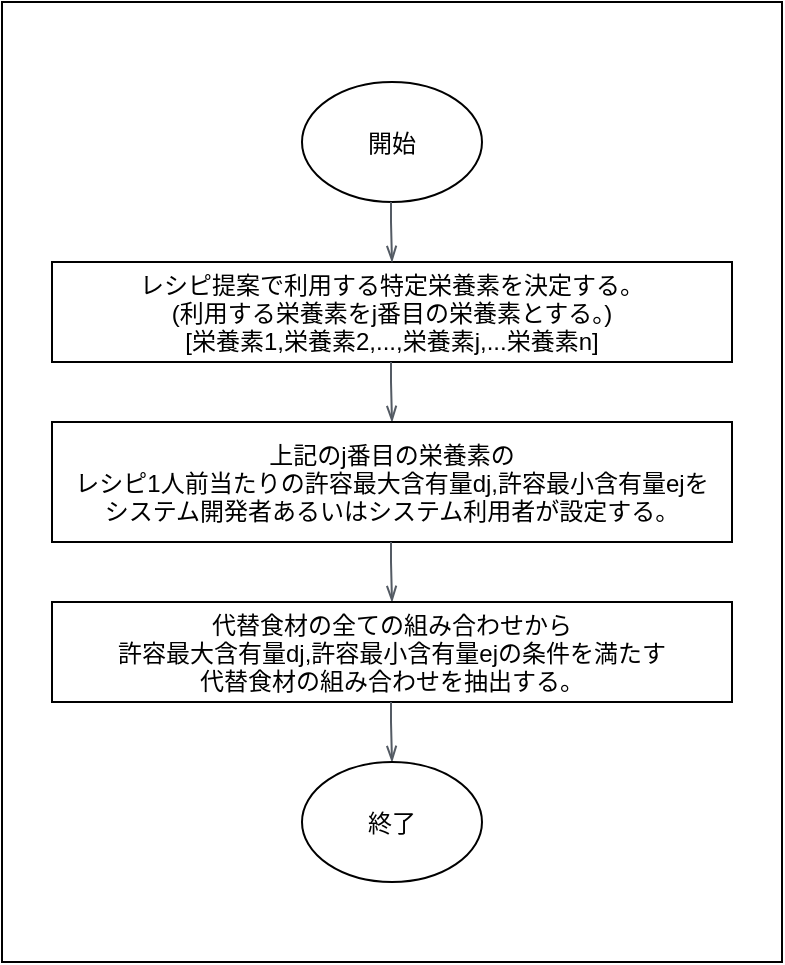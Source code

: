 <mxfile version="14.7.3" type="github">
  <diagram id="-GdPQ9BeZMQRRu7nCC9y" name="Page-1">
    <mxGraphModel dx="868" dy="450" grid="1" gridSize="10" guides="1" tooltips="1" connect="1" arrows="1" fold="1" page="1" pageScale="1" pageWidth="827" pageHeight="1169" math="0" shadow="0">
      <root>
        <mxCell id="0" />
        <mxCell id="1" parent="0" />
        <mxCell id="vX-vixm7UbsISbDQlSkW-2" value="" style="rounded=0;whiteSpace=wrap;html=1;" vertex="1" parent="1">
          <mxGeometry x="170" y="120" width="390" height="480" as="geometry" />
        </mxCell>
        <mxCell id="vX-vixm7UbsISbDQlSkW-3" value="" style="ellipse;whiteSpace=wrap;html=1;" vertex="1" parent="1">
          <mxGeometry x="320" y="160" width="90" height="60" as="geometry" />
        </mxCell>
        <mxCell id="vX-vixm7UbsISbDQlSkW-5" value="開始" style="text;align=center;verticalAlign=middle;resizable=0;points=[];autosize=1;strokeColor=none;" vertex="1" parent="1">
          <mxGeometry x="345" y="180" width="40" height="20" as="geometry" />
        </mxCell>
        <mxCell id="vX-vixm7UbsISbDQlSkW-6" value="" style="rounded=0;whiteSpace=wrap;html=1;" vertex="1" parent="1">
          <mxGeometry x="195" y="250" width="340" height="50" as="geometry" />
        </mxCell>
        <mxCell id="vX-vixm7UbsISbDQlSkW-7" value="レシピ提案で利用する特定栄養素を決定する。&#xa;(利用する栄養素をj番目の栄養素とする。)&#xa;[栄養素1,栄養素2,...,栄養素j,...栄養素n]" style="text;align=center;verticalAlign=middle;resizable=0;points=[];autosize=1;strokeColor=none;" vertex="1" parent="1">
          <mxGeometry x="230" y="250" width="270" height="50" as="geometry" />
        </mxCell>
        <mxCell id="vX-vixm7UbsISbDQlSkW-9" value="" style="edgeStyle=orthogonalEdgeStyle;html=1;endArrow=openThin;elbow=vertical;startArrow=none;endFill=0;strokeColor=#545B64;rounded=0;" edge="1" parent="1">
          <mxGeometry width="100" relative="1" as="geometry">
            <mxPoint x="364.5" y="220" as="sourcePoint" />
            <mxPoint x="365" y="250" as="targetPoint" />
            <Array as="points">
              <mxPoint x="365" y="230" />
              <mxPoint x="365" y="230" />
            </Array>
          </mxGeometry>
        </mxCell>
        <mxCell id="vX-vixm7UbsISbDQlSkW-12" value="" style="edgeStyle=orthogonalEdgeStyle;html=1;endArrow=openThin;elbow=vertical;startArrow=none;endFill=0;strokeColor=#545B64;rounded=0;" edge="1" parent="1">
          <mxGeometry width="100" relative="1" as="geometry">
            <mxPoint x="364.5" y="300" as="sourcePoint" />
            <mxPoint x="365" y="330" as="targetPoint" />
            <Array as="points">
              <mxPoint x="365" y="310" />
              <mxPoint x="365" y="310" />
            </Array>
          </mxGeometry>
        </mxCell>
        <mxCell id="vX-vixm7UbsISbDQlSkW-13" value="" style="verticalLabelPosition=bottom;verticalAlign=top;html=1;shape=mxgraph.basic.rect;fillColor2=none;strokeWidth=1;size=20;indent=5;rounded=0;labelBackgroundColor=#ffffff;sketch=0;fillColor=none;labelBorderColor=none;" vertex="1" parent="1">
          <mxGeometry x="195" y="330" width="340" height="60" as="geometry" />
        </mxCell>
        <mxCell id="vX-vixm7UbsISbDQlSkW-14" value="上記のj番目の栄養素の&#xa;レシピ1人前当たりの許容最大含有量dj,許容最小含有量ejを&#xa;システム開発者あるいはシステム利用者が設定する。" style="text;align=center;verticalAlign=middle;resizable=0;points=[];autosize=1;" vertex="1" parent="1">
          <mxGeometry x="200" y="335" width="330" height="50" as="geometry" />
        </mxCell>
        <mxCell id="vX-vixm7UbsISbDQlSkW-15" value="" style="edgeStyle=orthogonalEdgeStyle;html=1;endArrow=openThin;elbow=vertical;startArrow=none;endFill=0;strokeColor=#545B64;rounded=0;" edge="1" parent="1">
          <mxGeometry width="100" relative="1" as="geometry">
            <mxPoint x="364.5" y="390" as="sourcePoint" />
            <mxPoint x="365" y="420" as="targetPoint" />
            <Array as="points">
              <mxPoint x="365" y="400" />
              <mxPoint x="365" y="400" />
            </Array>
          </mxGeometry>
        </mxCell>
        <mxCell id="vX-vixm7UbsISbDQlSkW-18" value="" style="rounded=0;whiteSpace=wrap;html=1;" vertex="1" parent="1">
          <mxGeometry x="195" y="420" width="340" height="50" as="geometry" />
        </mxCell>
        <mxCell id="vX-vixm7UbsISbDQlSkW-19" value="代替食材の全ての組み合わせから&#xa;許容最大含有量dj,許容最小含有量ejの条件を満たす&#xa;代替食材の組み合わせを抽出する。" style="text;align=center;verticalAlign=middle;resizable=0;points=[];autosize=1;strokeColor=none;" vertex="1" parent="1">
          <mxGeometry x="220" y="420" width="290" height="50" as="geometry" />
        </mxCell>
        <mxCell id="vX-vixm7UbsISbDQlSkW-20" value="" style="edgeStyle=orthogonalEdgeStyle;html=1;endArrow=openThin;elbow=vertical;startArrow=none;endFill=0;strokeColor=#545B64;rounded=0;" edge="1" parent="1">
          <mxGeometry width="100" relative="1" as="geometry">
            <mxPoint x="364.5" y="470" as="sourcePoint" />
            <mxPoint x="365" y="500" as="targetPoint" />
            <Array as="points">
              <mxPoint x="365" y="480" />
              <mxPoint x="365" y="480" />
            </Array>
          </mxGeometry>
        </mxCell>
        <mxCell id="vX-vixm7UbsISbDQlSkW-21" value="" style="ellipse;whiteSpace=wrap;html=1;" vertex="1" parent="1">
          <mxGeometry x="320" y="500" width="90" height="60" as="geometry" />
        </mxCell>
        <mxCell id="vX-vixm7UbsISbDQlSkW-22" value="終了" style="text;align=center;verticalAlign=middle;resizable=0;points=[];autosize=1;strokeColor=none;" vertex="1" parent="1">
          <mxGeometry x="345" y="520" width="40" height="20" as="geometry" />
        </mxCell>
      </root>
    </mxGraphModel>
  </diagram>
</mxfile>
